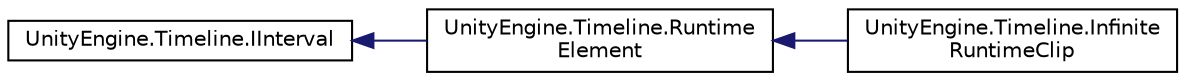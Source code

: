 digraph "Graphical Class Hierarchy"
{
 // LATEX_PDF_SIZE
  edge [fontname="Helvetica",fontsize="10",labelfontname="Helvetica",labelfontsize="10"];
  node [fontname="Helvetica",fontsize="10",shape=record];
  rankdir="LR";
  Node0 [label="UnityEngine.Timeline.IInterval",height=0.2,width=0.4,color="black", fillcolor="white", style="filled",URL="$interface_unity_engine_1_1_timeline_1_1_i_interval.html",tooltip=" "];
  Node0 -> Node1 [dir="back",color="midnightblue",fontsize="10",style="solid",fontname="Helvetica"];
  Node1 [label="UnityEngine.Timeline.Runtime\lElement",height=0.2,width=0.4,color="black", fillcolor="white", style="filled",URL="$class_unity_engine_1_1_timeline_1_1_runtime_element.html",tooltip=" "];
  Node1 -> Node2 [dir="back",color="midnightblue",fontsize="10",style="solid",fontname="Helvetica"];
  Node2 [label="UnityEngine.Timeline.Infinite\lRuntimeClip",height=0.2,width=0.4,color="black", fillcolor="white", style="filled",URL="$class_unity_engine_1_1_timeline_1_1_infinite_runtime_clip.html",tooltip="Runtime clip customized for 'infinite' tracks playables. Used for clips whose time needs to match the..."];
}
